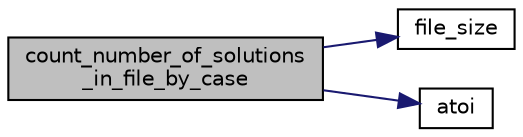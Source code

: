 digraph "count_number_of_solutions_in_file_by_case"
{
  edge [fontname="Helvetica",fontsize="10",labelfontname="Helvetica",labelfontsize="10"];
  node [fontname="Helvetica",fontsize="10",shape=record];
  rankdir="LR";
  Node855 [label="count_number_of_solutions\l_in_file_by_case",height=0.2,width=0.4,color="black", fillcolor="grey75", style="filled", fontcolor="black"];
  Node855 -> Node856 [color="midnightblue",fontsize="10",style="solid",fontname="Helvetica"];
  Node856 [label="file_size",height=0.2,width=0.4,color="black", fillcolor="white", style="filled",URL="$d4/d74/util_8_c.html#a5c37cf5785204b6e9adf647dc14d0e50"];
  Node855 -> Node857 [color="midnightblue",fontsize="10",style="solid",fontname="Helvetica"];
  Node857 [label="atoi",height=0.2,width=0.4,color="black", fillcolor="white", style="filled",URL="$d9/d60/discreta_8h.html#ad0ac71cbcb495289e474437d6b7d7fac"];
}
